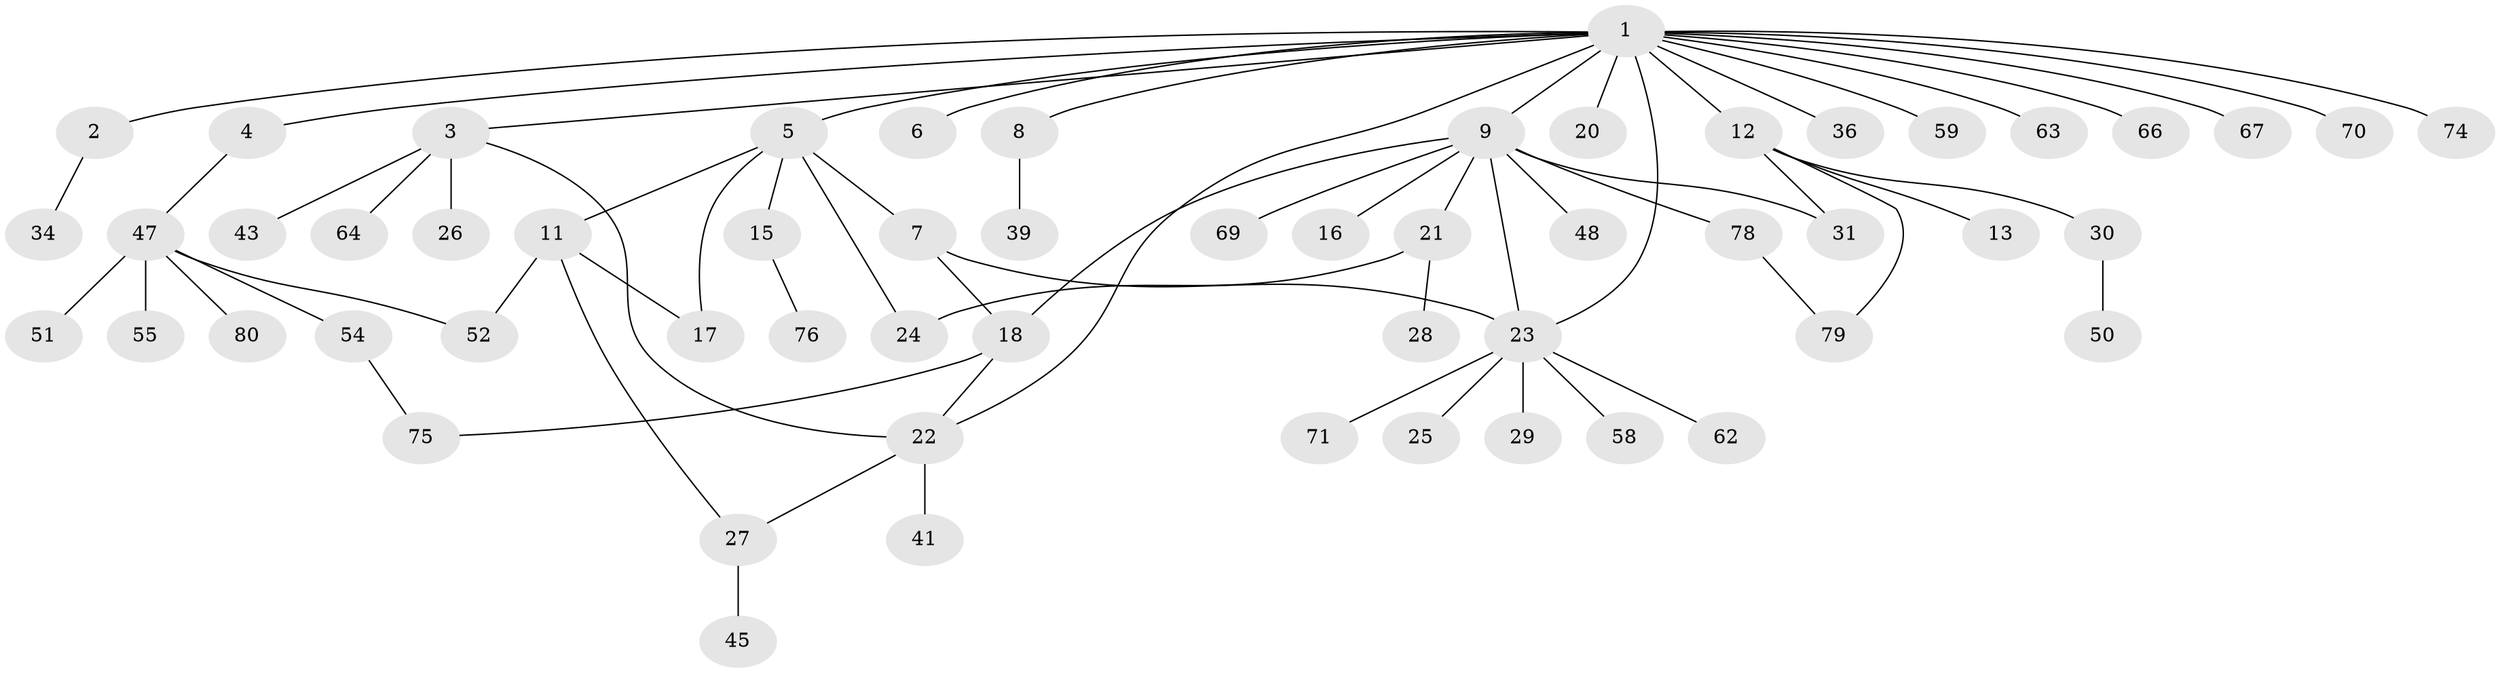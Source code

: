 // original degree distribution, {19: 0.012345679012345678, 3: 0.14814814814814814, 2: 0.1728395061728395, 7: 0.024691358024691357, 1: 0.5432098765432098, 4: 0.037037037037037035, 10: 0.012345679012345678, 5: 0.037037037037037035, 6: 0.012345679012345678}
// Generated by graph-tools (version 1.1) at 2025/41/03/06/25 10:41:46]
// undirected, 57 vertices, 68 edges
graph export_dot {
graph [start="1"]
  node [color=gray90,style=filled];
  1 [super="+42"];
  2 [super="+10"];
  3 [super="+14"];
  4 [super="+57"];
  5 [super="+65"];
  6;
  7 [super="+37"];
  8 [super="+19"];
  9 [super="+68"];
  11 [super="+40"];
  12 [super="+81"];
  13;
  15 [super="+49"];
  16;
  17 [super="+35"];
  18 [super="+32"];
  20;
  21 [super="+38"];
  22 [super="+33"];
  23 [super="+46"];
  24 [super="+60"];
  25;
  26 [super="+61"];
  27 [super="+44"];
  28;
  29;
  30 [super="+53"];
  31;
  34;
  36 [super="+77"];
  39;
  41;
  43;
  45;
  47 [super="+72"];
  48;
  50 [super="+56"];
  51;
  52;
  54;
  55;
  58;
  59;
  62;
  63;
  64 [super="+73"];
  66;
  67;
  69;
  70;
  71;
  74;
  75;
  76;
  78;
  79;
  80;
  1 -- 2;
  1 -- 3;
  1 -- 4;
  1 -- 5;
  1 -- 6;
  1 -- 8;
  1 -- 9;
  1 -- 12;
  1 -- 20;
  1 -- 36;
  1 -- 59;
  1 -- 63;
  1 -- 66;
  1 -- 67;
  1 -- 70;
  1 -- 74;
  1 -- 22;
  1 -- 23;
  2 -- 34;
  3 -- 64;
  3 -- 22;
  3 -- 26;
  3 -- 43;
  4 -- 47;
  5 -- 7;
  5 -- 11;
  5 -- 15;
  5 -- 24;
  5 -- 17;
  7 -- 18;
  7 -- 23;
  8 -- 39;
  9 -- 16;
  9 -- 21;
  9 -- 23;
  9 -- 31;
  9 -- 48;
  9 -- 69;
  9 -- 78;
  9 -- 18;
  11 -- 17;
  11 -- 52;
  11 -- 27;
  12 -- 13;
  12 -- 30;
  12 -- 31;
  12 -- 79;
  15 -- 76;
  18 -- 22;
  18 -- 75;
  21 -- 24;
  21 -- 28;
  22 -- 27;
  22 -- 41;
  23 -- 25;
  23 -- 29;
  23 -- 58;
  23 -- 71;
  23 -- 62;
  27 -- 45;
  30 -- 50;
  47 -- 51;
  47 -- 54;
  47 -- 55;
  47 -- 80;
  47 -- 52;
  54 -- 75;
  78 -- 79;
}
